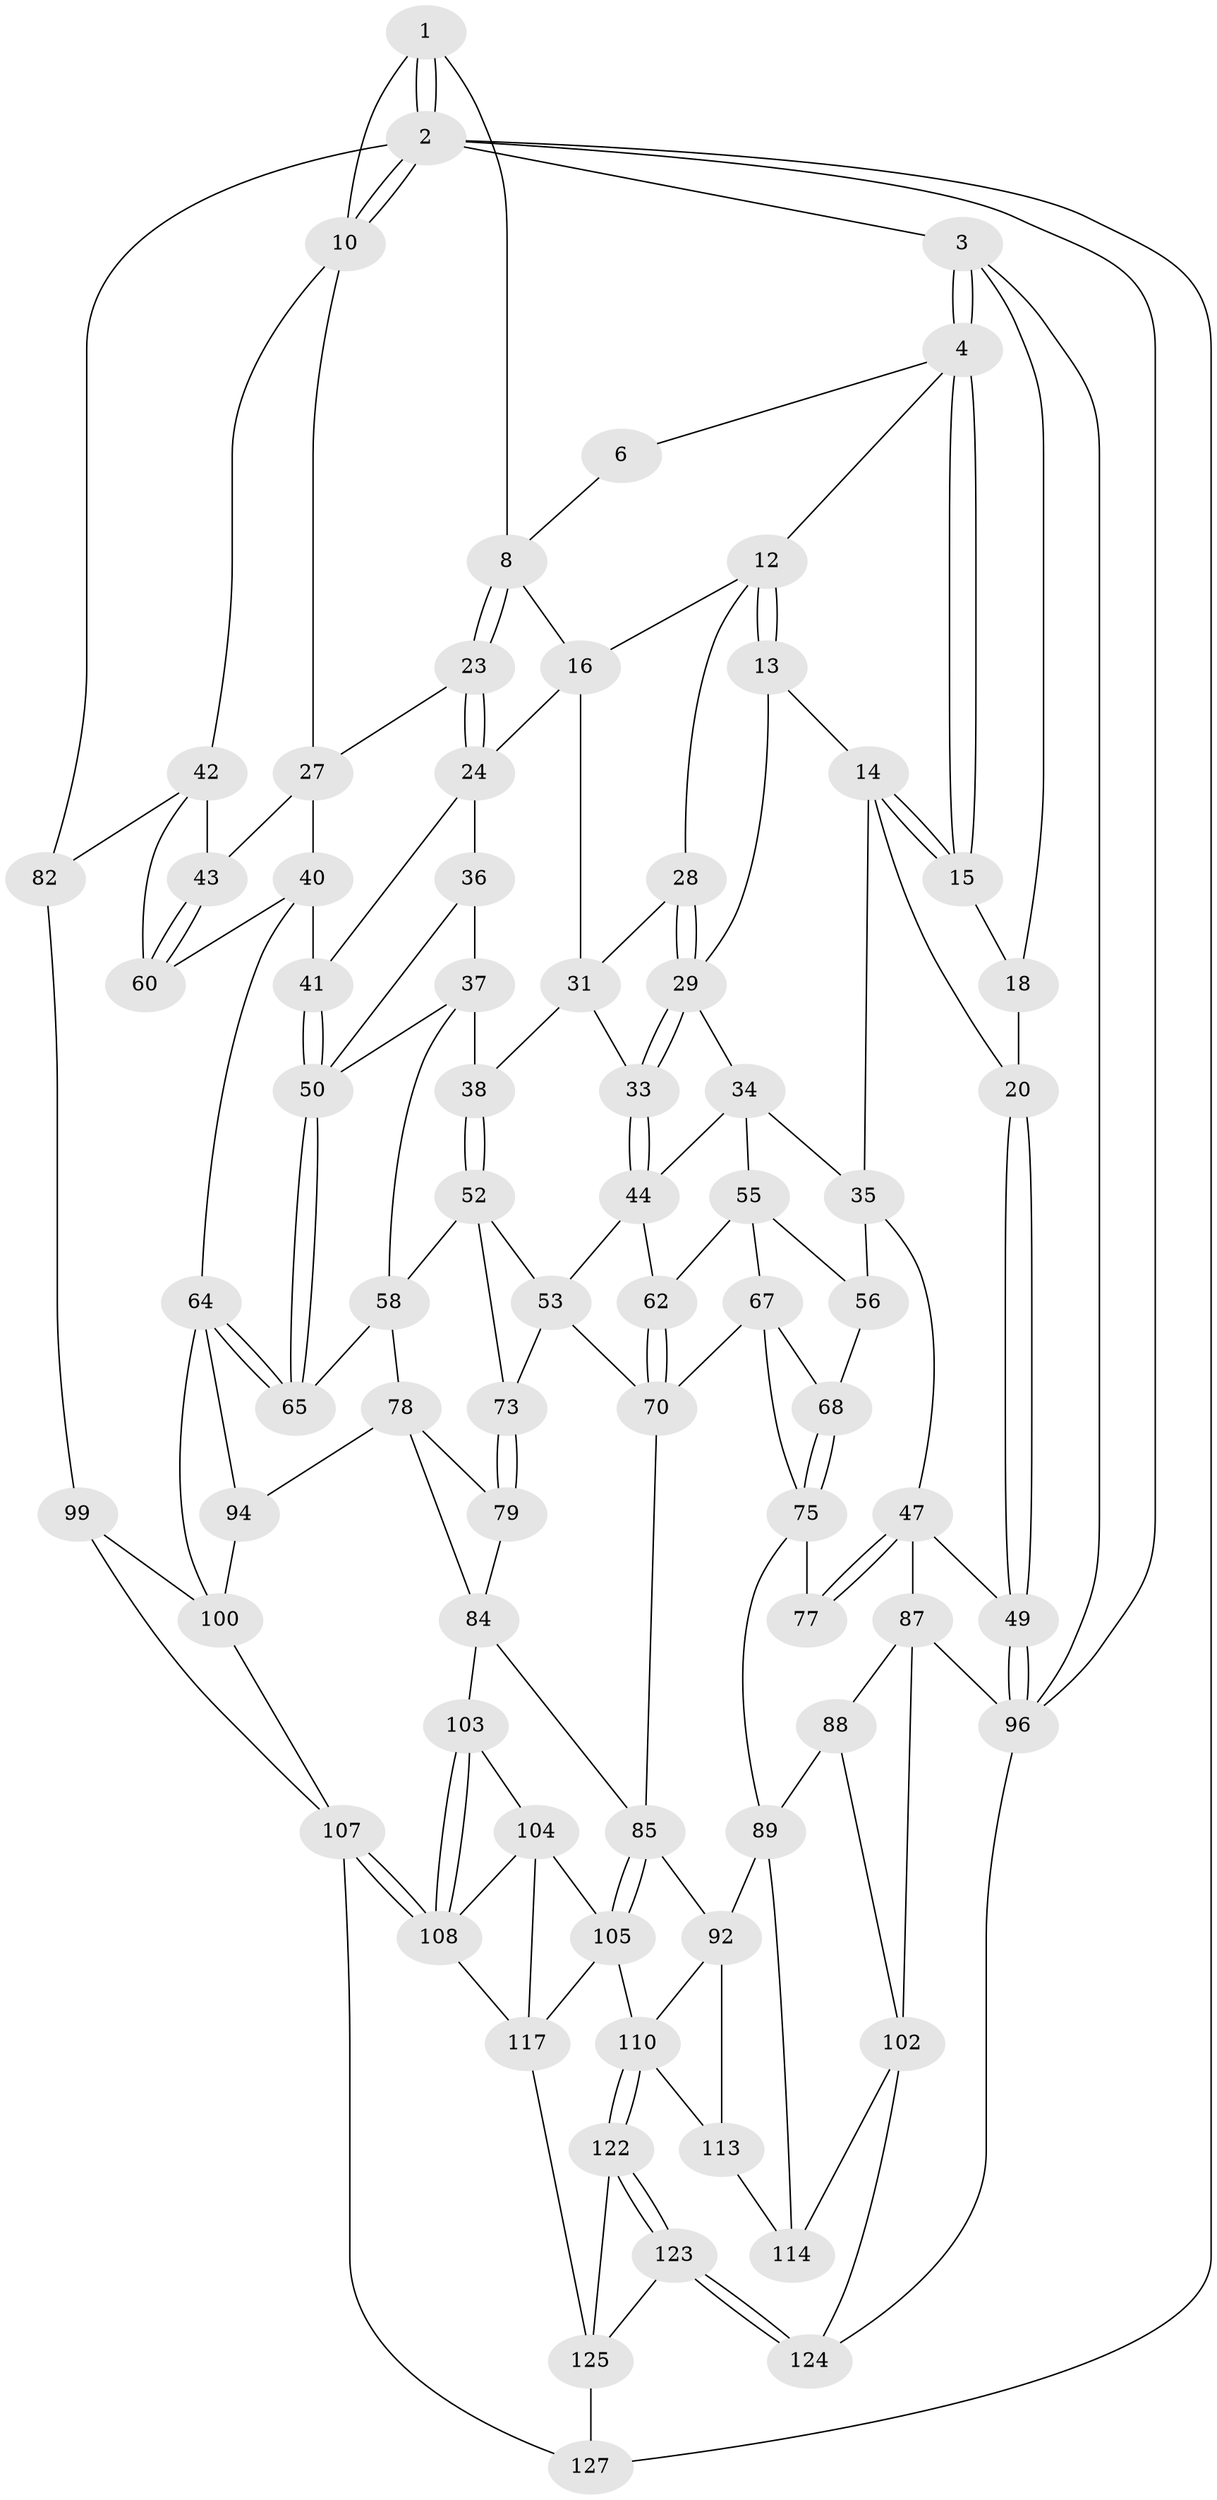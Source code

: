 // original degree distribution, {3: 0.0390625, 6: 0.2265625, 5: 0.5390625, 4: 0.1953125}
// Generated by graph-tools (version 1.1) at 2025/42/03/06/25 10:42:33]
// undirected, 77 vertices, 166 edges
graph export_dot {
graph [start="1"]
  node [color=gray90,style=filled];
  1 [pos="+0.822671919907551+0",super="+7"];
  2 [pos="+1+0",super="+81"];
  3 [pos="+0+0"];
  4 [pos="+0.2784719390427721+0",super="+5"];
  6 [pos="+0.38874806225823344+0"];
  8 [pos="+0.6921342700346914+0.13094762019466724",super="+9"];
  10 [pos="+1+0",super="+11"];
  12 [pos="+0.3957675245980325+0.1364402745277967",super="+17"];
  13 [pos="+0.312644176995029+0.24876330233141739"];
  14 [pos="+0.21017753683826387+0.23551753060386418",super="+22"];
  15 [pos="+0.1826860371802118+0.0733410987461521"];
  16 [pos="+0.4835496984778254+0.1863057297357273",super="+26"];
  18 [pos="+0.1264607469543837+0.09956793463897046",super="+19"];
  20 [pos="+0+0.37057840642884204",super="+21"];
  23 [pos="+0.7023455306572363+0.21128313792885603"];
  24 [pos="+0.6559198549437129+0.2869545870736251",super="+25"];
  27 [pos="+0.8850184417096425+0.2540472765672393",super="+39"];
  28 [pos="+0.44803528024882916+0.2536658229469918"];
  29 [pos="+0.35512012013057936+0.31130703820259337",super="+30"];
  31 [pos="+0.47494595433572234+0.2999843544642491",super="+32"];
  33 [pos="+0.4150387408710291+0.3703190786434349"];
  34 [pos="+0.29472925043927883+0.37367503262495155",super="+45"];
  35 [pos="+0.1414747811065945+0.3255497319620173",super="+46"];
  36 [pos="+0.6355224799553179+0.31904725784605287"];
  37 [pos="+0.5769491387194106+0.37098821190981834",super="+57"];
  38 [pos="+0.5626547787397315+0.37860804477411203"];
  40 [pos="+0.831130297342914+0.39907240624529894",super="+61"];
  41 [pos="+0.7454259442889845+0.34930344554971565"];
  42 [pos="+1+0.4175333503055685",super="+80"];
  43 [pos="+0.981139119355018+0.39201241919490204"];
  44 [pos="+0.41383767104657193+0.4403579452993855",super="+54"];
  47 [pos="+0.0044915553143650856+0.4279836532250033",super="+48"];
  49 [pos="+0+0.42141434181816906"];
  50 [pos="+0.7274777538640426+0.5140332084728041",super="+51"];
  52 [pos="+0.4955853787719899+0.4803302618050932",super="+59"];
  53 [pos="+0.4508812870152007+0.482033778495339",super="+69"];
  55 [pos="+0.2965064237494551+0.4180793579779012",super="+63"];
  56 [pos="+0.21142997083223938+0.4761389931340858"];
  58 [pos="+0.577672750072487+0.5322179663727119",super="+66"];
  60 [pos="+0.8628997460595264+0.5609419188317892"];
  62 [pos="+0.36165941358761666+0.506400965834158"];
  64 [pos="+0.780427814684839+0.5784501937461138",super="+93"];
  65 [pos="+0.7591483833875311+0.5697320948037637"];
  67 [pos="+0.29958176632400674+0.540625634234968",super="+72"];
  68 [pos="+0.25263345963838296+0.5213415998067931"];
  70 [pos="+0.3960490485145443+0.6137456634683847",super="+71"];
  73 [pos="+0.5423364208722121+0.5470846454793631",super="+74"];
  75 [pos="+0.19530449292449353+0.6293104818006384",super="+76"];
  77 [pos="+0.19033045520460692+0.6283579150105099"];
  78 [pos="+0.5820207517501793+0.6468314055059907",super="+95"];
  79 [pos="+0.4992625135809647+0.6558345438258164",super="+83"];
  82 [pos="+1+0.8579954377390636"];
  84 [pos="+0.4899354211518824+0.681796753198529",super="+98"];
  85 [pos="+0.4603560247011013+0.7154413062746299",super="+86"];
  87 [pos="+0.0682686375910544+0.6714054245551021",super="+101"];
  88 [pos="+0.1561286318724835+0.6546768137627192",super="+91"];
  89 [pos="+0.21209464796281316+0.735597507068325",super="+90"];
  92 [pos="+0.3272139344614168+0.7058838236646263",super="+112"];
  94 [pos="+0.6397826545490802+0.7475729489779254"];
  96 [pos="+0+0.8706636382594617",super="+97"];
  99 [pos="+0.8667505850010455+0.8198735166112717"];
  100 [pos="+0.8441800271054689+0.8033274580836778",super="+106"];
  102 [pos="+0.11654179954536713+0.8092552395367553",super="+120"];
  103 [pos="+0.5382026657852047+0.7781527716530617"];
  104 [pos="+0.5028240810414134+0.7856436637120623",super="+116"];
  105 [pos="+0.4610382758079008+0.7486546090999636",super="+109"];
  107 [pos="+0.6458891316015178+0.875558322388027",super="+126"];
  108 [pos="+0.615709584389861+0.8776038216104045",super="+118"];
  110 [pos="+0.3642519411462715+0.8449695067501585",super="+111"];
  113 [pos="+0.2606105591556273+0.784978507790795",super="+115"];
  114 [pos="+0.19272738240858917+0.7864247294612038",super="+119"];
  117 [pos="+0.4740113673254496+0.8428725214292659",super="+121"];
  122 [pos="+0.3658910962925249+0.8515525389567583"];
  123 [pos="+0.2335056351042559+1"];
  124 [pos="+0.1478698455488032+1"];
  125 [pos="+0.4804401827104191+0.9949599636045883",super="+128"];
  127 [pos="+0.7646602413564416+1"];
  1 -- 2;
  1 -- 2;
  1 -- 8;
  1 -- 10;
  2 -- 3;
  2 -- 10;
  2 -- 10;
  2 -- 82;
  2 -- 127;
  2 -- 96;
  3 -- 4;
  3 -- 4;
  3 -- 96;
  3 -- 18;
  4 -- 15;
  4 -- 15;
  4 -- 12;
  4 -- 6;
  6 -- 8;
  8 -- 23;
  8 -- 23;
  8 -- 16;
  10 -- 42;
  10 -- 27;
  12 -- 13;
  12 -- 13;
  12 -- 16;
  12 -- 28;
  13 -- 14;
  13 -- 29;
  14 -- 15;
  14 -- 15;
  14 -- 35;
  14 -- 20;
  15 -- 18;
  16 -- 24;
  16 -- 31;
  18 -- 20;
  20 -- 49;
  20 -- 49;
  23 -- 24;
  23 -- 24;
  23 -- 27;
  24 -- 41;
  24 -- 36;
  27 -- 40;
  27 -- 43;
  28 -- 29;
  28 -- 29;
  28 -- 31;
  29 -- 33;
  29 -- 33;
  29 -- 34;
  31 -- 33;
  31 -- 38;
  33 -- 44;
  33 -- 44;
  34 -- 35;
  34 -- 44;
  34 -- 55;
  35 -- 56;
  35 -- 47;
  36 -- 37;
  36 -- 50;
  37 -- 38;
  37 -- 50;
  37 -- 58;
  38 -- 52;
  38 -- 52;
  40 -- 41;
  40 -- 64;
  40 -- 60;
  41 -- 50;
  41 -- 50;
  42 -- 43;
  42 -- 60;
  42 -- 82;
  43 -- 60;
  43 -- 60;
  44 -- 53;
  44 -- 62;
  47 -- 77;
  47 -- 77;
  47 -- 49;
  47 -- 87;
  49 -- 96;
  49 -- 96;
  50 -- 65;
  50 -- 65;
  52 -- 53;
  52 -- 73;
  52 -- 58;
  53 -- 70;
  53 -- 73;
  55 -- 56;
  55 -- 67;
  55 -- 62;
  56 -- 68;
  58 -- 65;
  58 -- 78;
  62 -- 70;
  62 -- 70;
  64 -- 65;
  64 -- 65;
  64 -- 100;
  64 -- 94;
  67 -- 68;
  67 -- 75;
  67 -- 70;
  68 -- 75;
  68 -- 75;
  70 -- 85;
  73 -- 79 [weight=2];
  73 -- 79;
  75 -- 89;
  75 -- 77;
  78 -- 79;
  78 -- 94;
  78 -- 84;
  79 -- 84;
  82 -- 99;
  84 -- 85;
  84 -- 103;
  85 -- 105;
  85 -- 105;
  85 -- 92;
  87 -- 88;
  87 -- 96;
  87 -- 102;
  88 -- 102;
  88 -- 89;
  89 -- 92;
  89 -- 114;
  92 -- 113;
  92 -- 110;
  94 -- 100;
  96 -- 124;
  99 -- 100;
  99 -- 107;
  100 -- 107;
  102 -- 124;
  102 -- 114;
  103 -- 104;
  103 -- 108;
  103 -- 108;
  104 -- 105;
  104 -- 108;
  104 -- 117;
  105 -- 117;
  105 -- 110;
  107 -- 108;
  107 -- 108;
  107 -- 127;
  108 -- 117;
  110 -- 122;
  110 -- 122;
  110 -- 113;
  113 -- 114 [weight=2];
  117 -- 125;
  122 -- 123;
  122 -- 123;
  122 -- 125;
  123 -- 124;
  123 -- 124;
  123 -- 125;
  125 -- 127;
}
